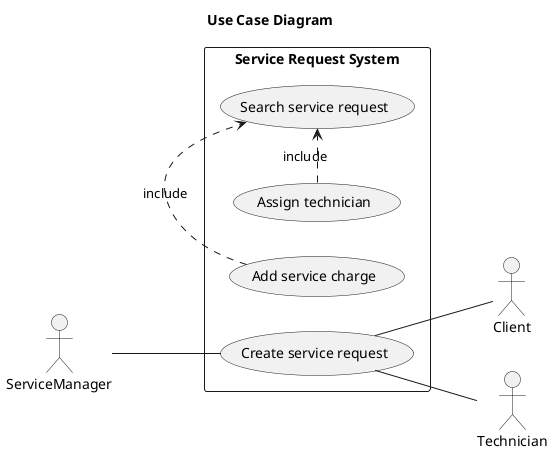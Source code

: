 @startuml
title Use Case Diagram
left to right direction
skinparam packageStyle rectangle
actor ServiceManager
actor Client
actor Technician
rectangle  "Service Request System"{
 ServiceManager -- (Create service request)
 (Create service request) -- Client
 (Create service request) -- Technician
 (Assign technician) .> (Search service request) : include
 (Add service charge) .> (Search service request) : include

}
@enduml